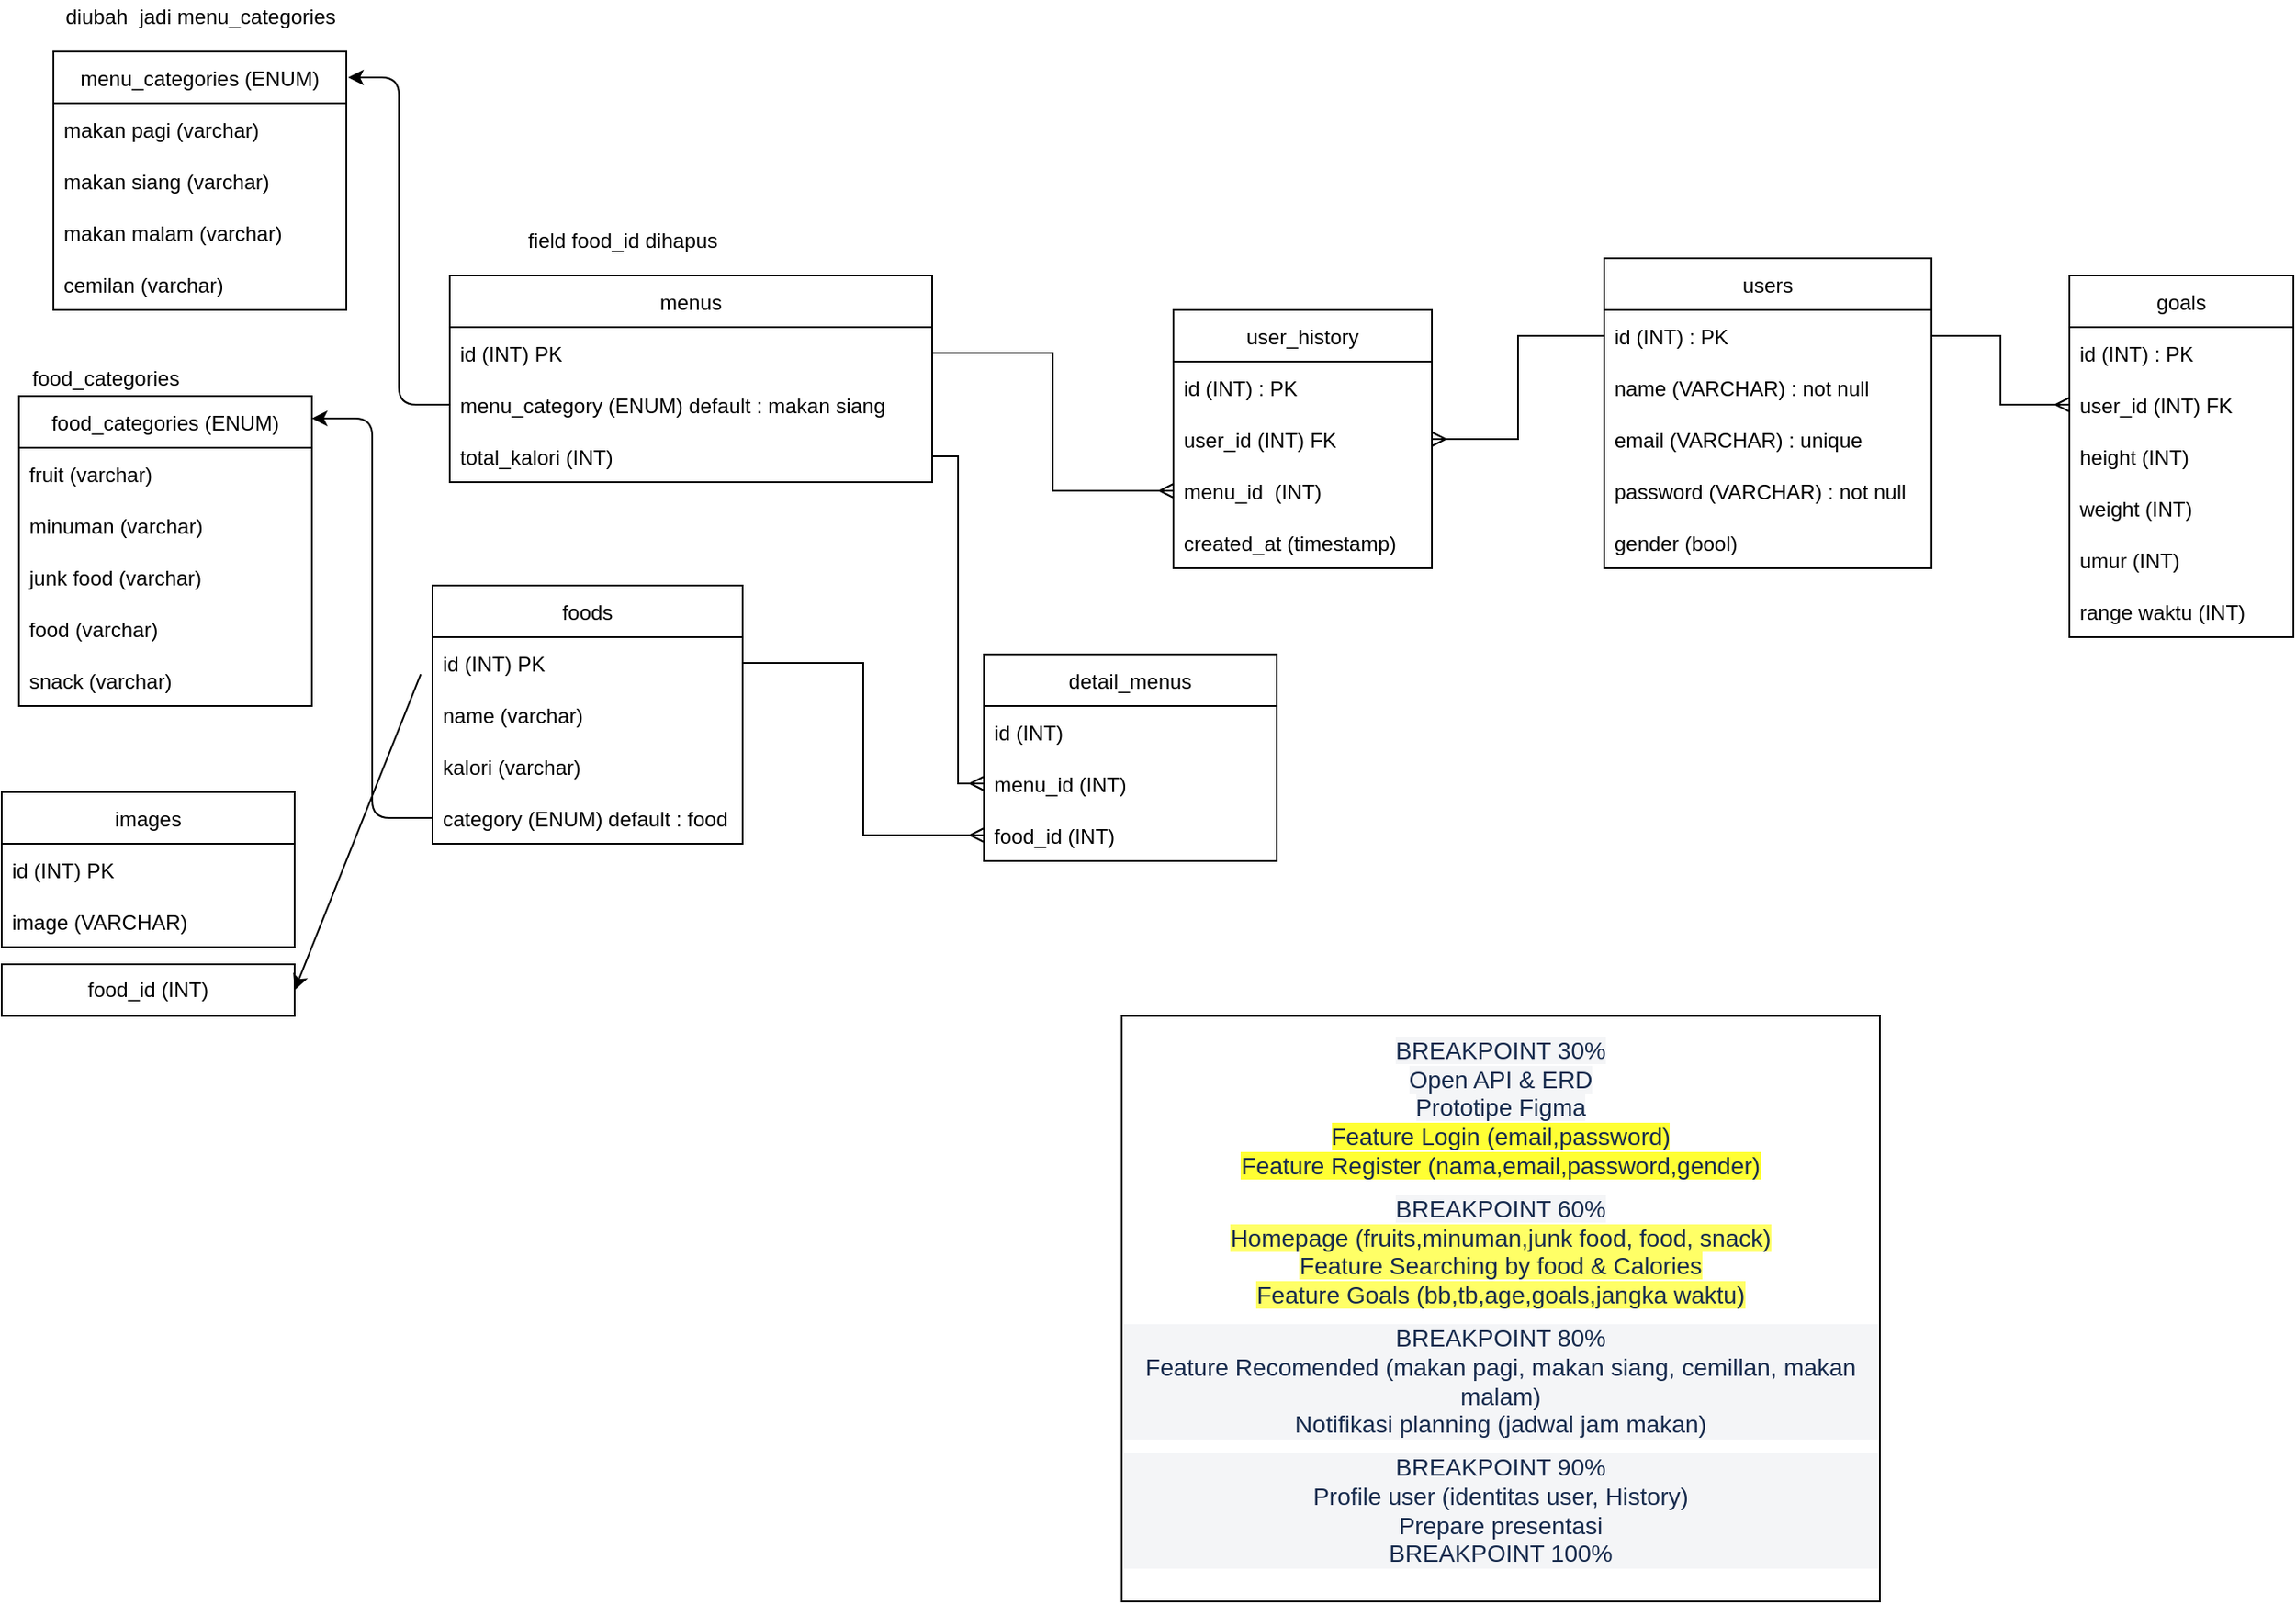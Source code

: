 <mxfile>
    <diagram id="cJwIZMxX6NavqjxChlhD" name="Page-1">
        <mxGraphModel dx="703" dy="1438" grid="1" gridSize="10" guides="1" tooltips="1" connect="1" arrows="1" fold="1" page="1" pageScale="1" pageWidth="1100" pageHeight="850" math="0" shadow="0">
            <root>
                <mxCell id="0"/>
                <mxCell id="1" parent="0"/>
                <mxCell id="2" value="users" style="swimlane;fontStyle=0;childLayout=stackLayout;horizontal=1;startSize=30;horizontalStack=0;resizeParent=1;resizeParentMax=0;resizeLast=0;collapsible=1;marginBottom=0;" parent="1" vertex="1">
                    <mxGeometry x="1010" y="-60" width="190" height="180" as="geometry"/>
                </mxCell>
                <mxCell id="3" value="id (INT) : PK" style="text;strokeColor=none;fillColor=none;align=left;verticalAlign=middle;spacingLeft=4;spacingRight=4;overflow=hidden;points=[[0,0.5],[1,0.5]];portConstraint=eastwest;rotatable=0;" parent="2" vertex="1">
                    <mxGeometry y="30" width="190" height="30" as="geometry"/>
                </mxCell>
                <mxCell id="4" value="name (VARCHAR) : not null" style="text;strokeColor=none;fillColor=none;align=left;verticalAlign=middle;spacingLeft=4;spacingRight=4;overflow=hidden;points=[[0,0.5],[1,0.5]];portConstraint=eastwest;rotatable=0;" parent="2" vertex="1">
                    <mxGeometry y="60" width="190" height="30" as="geometry"/>
                </mxCell>
                <mxCell id="5" value="email (VARCHAR) : unique" style="text;strokeColor=none;fillColor=none;align=left;verticalAlign=middle;spacingLeft=4;spacingRight=4;overflow=hidden;points=[[0,0.5],[1,0.5]];portConstraint=eastwest;rotatable=0;" parent="2" vertex="1">
                    <mxGeometry y="90" width="190" height="30" as="geometry"/>
                </mxCell>
                <mxCell id="6" value="password (VARCHAR) : not null" style="text;strokeColor=none;fillColor=none;align=left;verticalAlign=middle;spacingLeft=4;spacingRight=4;overflow=hidden;points=[[0,0.5],[1,0.5]];portConstraint=eastwest;rotatable=0;" parent="2" vertex="1">
                    <mxGeometry y="120" width="190" height="30" as="geometry"/>
                </mxCell>
                <mxCell id="162" value="gender (bool)" style="text;strokeColor=none;fillColor=none;align=left;verticalAlign=middle;spacingLeft=4;spacingRight=4;overflow=hidden;points=[[0,0.5],[1,0.5]];portConstraint=eastwest;rotatable=0;" parent="2" vertex="1">
                    <mxGeometry y="150" width="190" height="30" as="geometry"/>
                </mxCell>
                <mxCell id="102" value="food_categories (ENUM)" style="swimlane;fontStyle=0;childLayout=stackLayout;horizontal=1;startSize=30;horizontalStack=0;resizeParent=1;resizeParentMax=0;resizeLast=0;collapsible=1;marginBottom=0;" parent="1" vertex="1">
                    <mxGeometry x="90" y="20" width="170" height="180" as="geometry"/>
                </mxCell>
                <mxCell id="104" value="fruit (varchar)" style="text;strokeColor=none;fillColor=none;align=left;verticalAlign=middle;spacingLeft=4;spacingRight=4;overflow=hidden;points=[[0,0.5],[1,0.5]];portConstraint=eastwest;rotatable=0;" parent="102" vertex="1">
                    <mxGeometry y="30" width="170" height="30" as="geometry"/>
                </mxCell>
                <mxCell id="177" value="minuman (varchar)" style="text;strokeColor=none;fillColor=none;align=left;verticalAlign=middle;spacingLeft=4;spacingRight=4;overflow=hidden;points=[[0,0.5],[1,0.5]];portConstraint=eastwest;rotatable=0;" parent="102" vertex="1">
                    <mxGeometry y="60" width="170" height="30" as="geometry"/>
                </mxCell>
                <mxCell id="178" value="junk food (varchar)" style="text;strokeColor=none;fillColor=none;align=left;verticalAlign=middle;spacingLeft=4;spacingRight=4;overflow=hidden;points=[[0,0.5],[1,0.5]];portConstraint=eastwest;rotatable=0;" parent="102" vertex="1">
                    <mxGeometry y="90" width="170" height="30" as="geometry"/>
                </mxCell>
                <mxCell id="179" value="food (varchar)" style="text;strokeColor=none;fillColor=none;align=left;verticalAlign=middle;spacingLeft=4;spacingRight=4;overflow=hidden;points=[[0,0.5],[1,0.5]];portConstraint=eastwest;rotatable=0;" parent="102" vertex="1">
                    <mxGeometry y="120" width="170" height="30" as="geometry"/>
                </mxCell>
                <mxCell id="180" value="snack (varchar)" style="text;strokeColor=none;fillColor=none;align=left;verticalAlign=middle;spacingLeft=4;spacingRight=4;overflow=hidden;points=[[0,0.5],[1,0.5]];portConstraint=eastwest;rotatable=0;" parent="102" vertex="1">
                    <mxGeometry y="150" width="170" height="30" as="geometry"/>
                </mxCell>
                <mxCell id="115" value="images" style="swimlane;fontStyle=0;childLayout=stackLayout;horizontal=1;startSize=30;horizontalStack=0;resizeParent=1;resizeParentMax=0;resizeLast=0;collapsible=1;marginBottom=0;" parent="1" vertex="1">
                    <mxGeometry x="80" y="250" width="170" height="90" as="geometry"/>
                </mxCell>
                <mxCell id="116" value="id (INT) PK" style="text;strokeColor=none;fillColor=none;align=left;verticalAlign=middle;spacingLeft=4;spacingRight=4;overflow=hidden;points=[[0,0.5],[1,0.5]];portConstraint=eastwest;rotatable=0;" parent="115" vertex="1">
                    <mxGeometry y="30" width="170" height="30" as="geometry"/>
                </mxCell>
                <mxCell id="117" value="image (VARCHAR) " style="text;strokeColor=none;fillColor=none;align=left;verticalAlign=middle;spacingLeft=4;spacingRight=4;overflow=hidden;points=[[0,0.5],[1,0.5]];portConstraint=eastwest;rotatable=0;" parent="115" vertex="1">
                    <mxGeometry y="60" width="170" height="30" as="geometry"/>
                </mxCell>
                <mxCell id="155" value="foods" style="swimlane;fontStyle=0;childLayout=stackLayout;horizontal=1;startSize=30;horizontalStack=0;resizeParent=1;resizeParentMax=0;resizeLast=0;collapsible=1;marginBottom=0;" parent="1" vertex="1">
                    <mxGeometry x="330" y="130" width="180" height="150" as="geometry"/>
                </mxCell>
                <mxCell id="156" value="id (INT) PK" style="text;strokeColor=none;fillColor=none;align=left;verticalAlign=middle;spacingLeft=4;spacingRight=4;overflow=hidden;points=[[0,0.5],[1,0.5]];portConstraint=eastwest;rotatable=0;" parent="155" vertex="1">
                    <mxGeometry y="30" width="180" height="30" as="geometry"/>
                </mxCell>
                <mxCell id="157" value="name (varchar)" style="text;strokeColor=none;fillColor=none;align=left;verticalAlign=middle;spacingLeft=4;spacingRight=4;overflow=hidden;points=[[0,0.5],[1,0.5]];portConstraint=eastwest;rotatable=0;" parent="155" vertex="1">
                    <mxGeometry y="60" width="180" height="30" as="geometry"/>
                </mxCell>
                <mxCell id="158" value="kalori (varchar)" style="text;strokeColor=none;fillColor=none;align=left;verticalAlign=middle;spacingLeft=4;spacingRight=4;overflow=hidden;points=[[0,0.5],[1,0.5]];portConstraint=eastwest;rotatable=0;" parent="155" vertex="1">
                    <mxGeometry y="90" width="180" height="30" as="geometry"/>
                </mxCell>
                <mxCell id="159" value="category (ENUM) default : food" style="text;strokeColor=none;fillColor=none;align=left;verticalAlign=middle;spacingLeft=4;spacingRight=4;overflow=hidden;points=[[0,0.5],[1,0.5]];portConstraint=eastwest;rotatable=0;" parent="155" vertex="1">
                    <mxGeometry y="120" width="180" height="30" as="geometry"/>
                </mxCell>
                <mxCell id="163" value="goals" style="swimlane;fontStyle=0;childLayout=stackLayout;horizontal=1;startSize=30;horizontalStack=0;resizeParent=1;resizeParentMax=0;resizeLast=0;collapsible=1;marginBottom=0;" parent="1" vertex="1">
                    <mxGeometry x="1280" y="-50" width="130" height="210" as="geometry"/>
                </mxCell>
                <mxCell id="164" value="id (INT) : PK" style="text;strokeColor=none;fillColor=none;align=left;verticalAlign=middle;spacingLeft=4;spacingRight=4;overflow=hidden;points=[[0,0.5],[1,0.5]];portConstraint=eastwest;rotatable=0;" parent="163" vertex="1">
                    <mxGeometry y="30" width="130" height="30" as="geometry"/>
                </mxCell>
                <mxCell id="173" value="user_id (INT) FK" style="text;strokeColor=none;fillColor=none;align=left;verticalAlign=middle;spacingLeft=4;spacingRight=4;overflow=hidden;points=[[0,0.5],[1,0.5]];portConstraint=eastwest;rotatable=0;" parent="163" vertex="1">
                    <mxGeometry y="60" width="130" height="30" as="geometry"/>
                </mxCell>
                <mxCell id="168" value="height (INT)" style="text;strokeColor=none;fillColor=none;align=left;verticalAlign=middle;spacingLeft=4;spacingRight=4;overflow=hidden;points=[[0,0.5],[1,0.5]];portConstraint=eastwest;rotatable=0;" parent="163" vertex="1">
                    <mxGeometry y="90" width="130" height="30" as="geometry"/>
                </mxCell>
                <mxCell id="169" value="weight (INT)" style="text;strokeColor=none;fillColor=none;align=left;verticalAlign=middle;spacingLeft=4;spacingRight=4;overflow=hidden;points=[[0,0.5],[1,0.5]];portConstraint=eastwest;rotatable=0;" parent="163" vertex="1">
                    <mxGeometry y="120" width="130" height="30" as="geometry"/>
                </mxCell>
                <mxCell id="170" value="umur (INT)" style="text;strokeColor=none;fillColor=none;align=left;verticalAlign=middle;spacingLeft=4;spacingRight=4;overflow=hidden;points=[[0,0.5],[1,0.5]];portConstraint=eastwest;rotatable=0;" parent="163" vertex="1">
                    <mxGeometry y="150" width="130" height="30" as="geometry"/>
                </mxCell>
                <mxCell id="172" value="range waktu (INT)" style="text;strokeColor=none;fillColor=none;align=left;verticalAlign=middle;spacingLeft=4;spacingRight=4;overflow=hidden;points=[[0,0.5],[1,0.5]];portConstraint=eastwest;rotatable=0;" parent="163" vertex="1">
                    <mxGeometry y="180" width="130" height="30" as="geometry"/>
                </mxCell>
                <mxCell id="182" style="edgeStyle=elbowEdgeStyle;html=1;exitX=0;exitY=0.5;exitDx=0;exitDy=0;entryX=1;entryY=0.072;entryDx=0;entryDy=0;entryPerimeter=0;" parent="1" source="159" target="102" edge="1">
                    <mxGeometry relative="1" as="geometry">
                        <mxPoint x="690.0" y="215.0" as="targetPoint"/>
                        <mxPoint x="590" y="230" as="sourcePoint"/>
                    </mxGeometry>
                </mxCell>
                <mxCell id="183" value="&lt;p dir=&quot;auto&quot; style=&quot;margin: 0px 0px 8px ; color: rgb(23 , 43 , 77) ; font-size: 14px&quot;&gt;&lt;span style=&quot;background-color: rgb(244 , 245 , 247)&quot;&gt;BREAKPOINT 30%&lt;/span&gt;&lt;br&gt;&lt;span style=&quot;background-color: rgb(244 , 245 , 247)&quot;&gt;Open API &amp;amp; ERD&lt;/span&gt;&lt;br&gt;&lt;span style=&quot;background-color: rgb(244 , 245 , 247)&quot;&gt;Prototipe Figma&lt;/span&gt;&lt;br&gt;&lt;span style=&quot;background-color: rgb(255 , 255 , 51)&quot;&gt;Feature Login (email,password)&lt;br&gt;Feature Register (nama,email,password,gender)&lt;/span&gt;&lt;/p&gt;&lt;p dir=&quot;auto&quot; style=&quot;margin: 0px 0px 8px ; color: rgb(23 , 43 , 77) ; font-size: 14px&quot;&gt;&lt;span style=&quot;background-color: rgb(244 , 245 , 247)&quot;&gt;BREAKPOINT 60%&lt;/span&gt;&lt;br&gt;&lt;span style=&quot;background-color: rgb(255 , 255 , 102)&quot;&gt;Homepage (fruits,minuman,junk food, food, snack)&lt;br&gt;Feature Searching by food &amp;amp; Calories&lt;/span&gt;&lt;br&gt;&lt;span style=&quot;background-color: rgb(255 , 255 , 102)&quot;&gt;Feature Goals (bb,tb,age,goals,jangka waktu)&lt;/span&gt;&lt;/p&gt;&lt;p dir=&quot;auto&quot; style=&quot;margin: 0px 0px 8px ; color: rgb(23 , 43 , 77) ; font-family: , &amp;#34;blinkmacsystemfont&amp;#34; , &amp;#34;segoe ui&amp;#34; , &amp;#34;roboto&amp;#34; , &amp;#34;noto sans&amp;#34; , &amp;#34;ubuntu&amp;#34; , &amp;#34;droid sans&amp;#34; , &amp;#34;helvetica neue&amp;#34; , sans-serif ; font-size: 14px ; background-color: rgb(244 , 245 , 247)&quot;&gt;BREAKPOINT 80%&lt;br&gt;Feature Recomended (makan pagi, makan siang, cemillan, makan malam)&lt;br&gt;Notifikasi planning (jadwal jam makan)&lt;/p&gt;&lt;p dir=&quot;auto&quot; style=&quot;margin: 0px 0px 8px ; color: rgb(23 , 43 , 77) ; font-family: , &amp;#34;blinkmacsystemfont&amp;#34; , &amp;#34;segoe ui&amp;#34; , &amp;#34;roboto&amp;#34; , &amp;#34;noto sans&amp;#34; , &amp;#34;ubuntu&amp;#34; , &amp;#34;droid sans&amp;#34; , &amp;#34;helvetica neue&amp;#34; , sans-serif ; font-size: 14px ; background-color: rgb(244 , 245 , 247)&quot;&gt;BREAKPOINT 90%&lt;br&gt;Profile user (identitas user, History)&lt;br&gt;Prepare presentasi&lt;br&gt;BREAKPOINT 100%&lt;/p&gt;" style="whiteSpace=wrap;html=1;" parent="1" vertex="1">
                    <mxGeometry x="730" y="380" width="440" height="340" as="geometry"/>
                </mxCell>
                <mxCell id="186" value="menus" style="swimlane;fontStyle=0;childLayout=stackLayout;horizontal=1;startSize=30;horizontalStack=0;resizeParent=1;resizeParentMax=0;resizeLast=0;collapsible=1;marginBottom=0;" parent="1" vertex="1">
                    <mxGeometry x="340" y="-50" width="280" height="120" as="geometry"/>
                </mxCell>
                <mxCell id="187" value="id (INT) PK" style="text;strokeColor=none;fillColor=none;align=left;verticalAlign=middle;spacingLeft=4;spacingRight=4;overflow=hidden;points=[[0,0.5],[1,0.5]];portConstraint=eastwest;rotatable=0;" parent="186" vertex="1">
                    <mxGeometry y="30" width="280" height="30" as="geometry"/>
                </mxCell>
                <mxCell id="190" value="menu_category (ENUM) default : makan siang" style="text;strokeColor=none;fillColor=none;align=left;verticalAlign=middle;spacingLeft=4;spacingRight=4;overflow=hidden;points=[[0,0.5],[1,0.5]];portConstraint=eastwest;rotatable=0;" parent="186" vertex="1">
                    <mxGeometry y="60" width="280" height="30" as="geometry"/>
                </mxCell>
                <mxCell id="229" value="total_kalori (INT)" style="text;strokeColor=none;fillColor=none;align=left;verticalAlign=middle;spacingLeft=4;spacingRight=4;overflow=hidden;points=[[0,0.5],[1,0.5]];portConstraint=eastwest;rotatable=0;" parent="186" vertex="1">
                    <mxGeometry y="90" width="280" height="30" as="geometry"/>
                </mxCell>
                <mxCell id="192" value="menu_categories (ENUM)" style="swimlane;fontStyle=0;childLayout=stackLayout;horizontal=1;startSize=30;horizontalStack=0;resizeParent=1;resizeParentMax=0;resizeLast=0;collapsible=1;marginBottom=0;" parent="1" vertex="1">
                    <mxGeometry x="110" y="-180" width="170" height="150" as="geometry"/>
                </mxCell>
                <mxCell id="193" value="makan pagi (varchar)" style="text;strokeColor=none;fillColor=none;align=left;verticalAlign=middle;spacingLeft=4;spacingRight=4;overflow=hidden;points=[[0,0.5],[1,0.5]];portConstraint=eastwest;rotatable=0;" parent="192" vertex="1">
                    <mxGeometry y="30" width="170" height="30" as="geometry"/>
                </mxCell>
                <mxCell id="194" value="makan siang (varchar)" style="text;strokeColor=none;fillColor=none;align=left;verticalAlign=middle;spacingLeft=4;spacingRight=4;overflow=hidden;points=[[0,0.5],[1,0.5]];portConstraint=eastwest;rotatable=0;" parent="192" vertex="1">
                    <mxGeometry y="60" width="170" height="30" as="geometry"/>
                </mxCell>
                <mxCell id="195" value="makan malam (varchar)" style="text;strokeColor=none;fillColor=none;align=left;verticalAlign=middle;spacingLeft=4;spacingRight=4;overflow=hidden;points=[[0,0.5],[1,0.5]];portConstraint=eastwest;rotatable=0;" parent="192" vertex="1">
                    <mxGeometry y="90" width="170" height="30" as="geometry"/>
                </mxCell>
                <mxCell id="196" value="cemilan (varchar)" style="text;strokeColor=none;fillColor=none;align=left;verticalAlign=middle;spacingLeft=4;spacingRight=4;overflow=hidden;points=[[0,0.5],[1,0.5]];portConstraint=eastwest;rotatable=0;" parent="192" vertex="1">
                    <mxGeometry y="120" width="170" height="30" as="geometry"/>
                </mxCell>
                <mxCell id="199" value="" style="edgeStyle=elbowEdgeStyle;fontSize=12;html=1;endArrow=ERmany;rounded=0;exitX=1;exitY=0.5;exitDx=0;exitDy=0;entryX=0;entryY=0.5;entryDx=0;entryDy=0;" parent="1" target="204" edge="1">
                    <mxGeometry width="100" height="100" relative="1" as="geometry">
                        <mxPoint x="620" y="55" as="sourcePoint"/>
                        <mxPoint x="840" y="80" as="targetPoint"/>
                    </mxGeometry>
                </mxCell>
                <mxCell id="202" value="detail_menus" style="swimlane;fontStyle=0;childLayout=stackLayout;horizontal=1;startSize=30;horizontalStack=0;resizeParent=1;resizeParentMax=0;resizeLast=0;collapsible=1;marginBottom=0;" parent="1" vertex="1">
                    <mxGeometry x="650" y="170" width="170" height="120" as="geometry"/>
                </mxCell>
                <mxCell id="203" value="id (INT)" style="text;strokeColor=none;fillColor=none;align=left;verticalAlign=middle;spacingLeft=4;spacingRight=4;overflow=hidden;points=[[0,0.5],[1,0.5]];portConstraint=eastwest;rotatable=0;" parent="202" vertex="1">
                    <mxGeometry y="30" width="170" height="30" as="geometry"/>
                </mxCell>
                <mxCell id="204" value="menu_id (INT)" style="text;strokeColor=none;fillColor=none;align=left;verticalAlign=middle;spacingLeft=4;spacingRight=4;overflow=hidden;points=[[0,0.5],[1,0.5]];portConstraint=eastwest;rotatable=0;" parent="202" vertex="1">
                    <mxGeometry y="60" width="170" height="30" as="geometry"/>
                </mxCell>
                <mxCell id="205" value="food_id (INT)" style="text;strokeColor=none;fillColor=none;align=left;verticalAlign=middle;spacingLeft=4;spacingRight=4;overflow=hidden;points=[[0,0.5],[1,0.5]];portConstraint=eastwest;rotatable=0;" parent="202" vertex="1">
                    <mxGeometry y="90" width="170" height="30" as="geometry"/>
                </mxCell>
                <mxCell id="214" value="" style="edgeStyle=elbowEdgeStyle;fontSize=12;html=1;endArrow=ERmany;rounded=0;exitX=1;exitY=0.5;exitDx=0;exitDy=0;entryX=0;entryY=0.5;entryDx=0;entryDy=0;" parent="1" source="156" target="205" edge="1">
                    <mxGeometry width="100" height="100" relative="1" as="geometry">
                        <mxPoint x="630" y="175" as="sourcePoint"/>
                        <mxPoint x="570" y="90" as="targetPoint"/>
                    </mxGeometry>
                </mxCell>
                <mxCell id="215" style="edgeStyle=elbowEdgeStyle;html=1;exitX=0;exitY=0.5;exitDx=0;exitDy=0;entryX=1.006;entryY=0.1;entryDx=0;entryDy=0;entryPerimeter=0;" parent="1" source="190" target="192" edge="1">
                    <mxGeometry relative="1" as="geometry">
                        <mxPoint x="1048.13" y="301.74" as="targetPoint"/>
                        <mxPoint x="1010" y="250" as="sourcePoint"/>
                    </mxGeometry>
                </mxCell>
                <mxCell id="216" value="" style="edgeStyle=elbowEdgeStyle;fontSize=12;html=1;endArrow=ERmany;rounded=0;exitX=1;exitY=0.5;exitDx=0;exitDy=0;entryX=0;entryY=0.5;entryDx=0;entryDy=0;" parent="1" source="3" target="173" edge="1">
                    <mxGeometry width="100" height="100" relative="1" as="geometry">
                        <mxPoint x="1450" y="220" as="sourcePoint"/>
                        <mxPoint x="1360" y="180" as="targetPoint"/>
                    </mxGeometry>
                </mxCell>
                <mxCell id="217" value="user_history" style="swimlane;fontStyle=0;childLayout=stackLayout;horizontal=1;startSize=30;horizontalStack=0;resizeParent=1;resizeParentMax=0;resizeLast=0;collapsible=1;marginBottom=0;" parent="1" vertex="1">
                    <mxGeometry x="760" y="-30" width="150" height="150" as="geometry"/>
                </mxCell>
                <mxCell id="218" value="id (INT) : PK" style="text;strokeColor=none;fillColor=none;align=left;verticalAlign=middle;spacingLeft=4;spacingRight=4;overflow=hidden;points=[[0,0.5],[1,0.5]];portConstraint=eastwest;rotatable=0;" parent="217" vertex="1">
                    <mxGeometry y="30" width="150" height="30" as="geometry"/>
                </mxCell>
                <mxCell id="219" value="user_id (INT) FK" style="text;strokeColor=none;fillColor=none;align=left;verticalAlign=middle;spacingLeft=4;spacingRight=4;overflow=hidden;points=[[0,0.5],[1,0.5]];portConstraint=eastwest;rotatable=0;" parent="217" vertex="1">
                    <mxGeometry y="60" width="150" height="30" as="geometry"/>
                </mxCell>
                <mxCell id="223" value="menu_id  (INT)" style="text;strokeColor=none;fillColor=none;align=left;verticalAlign=middle;spacingLeft=4;spacingRight=4;overflow=hidden;points=[[0,0.5],[1,0.5]];portConstraint=eastwest;rotatable=0;" parent="217" vertex="1">
                    <mxGeometry y="90" width="150" height="30" as="geometry"/>
                </mxCell>
                <mxCell id="228" value="created_at (timestamp)" style="text;strokeColor=none;fillColor=none;align=left;verticalAlign=middle;spacingLeft=4;spacingRight=4;overflow=hidden;points=[[0,0.5],[1,0.5]];portConstraint=eastwest;rotatable=0;" parent="217" vertex="1">
                    <mxGeometry y="120" width="150" height="30" as="geometry"/>
                </mxCell>
                <mxCell id="224" value="" style="edgeStyle=elbowEdgeStyle;fontSize=12;html=1;endArrow=ERmany;rounded=0;exitX=1;exitY=0.5;exitDx=0;exitDy=0;entryX=0;entryY=0.5;entryDx=0;entryDy=0;" parent="1" source="187" target="223" edge="1">
                    <mxGeometry width="100" height="100" relative="1" as="geometry">
                        <mxPoint x="700" y="-60" as="sourcePoint"/>
                        <mxPoint x="730" y="110" as="targetPoint"/>
                    </mxGeometry>
                </mxCell>
                <mxCell id="225" value="" style="edgeStyle=elbowEdgeStyle;fontSize=12;html=1;endArrow=ERmany;rounded=0;exitX=0;exitY=0.5;exitDx=0;exitDy=0;entryX=1;entryY=0.5;entryDx=0;entryDy=0;" parent="1" source="3" target="219" edge="1">
                    <mxGeometry width="100" height="100" relative="1" as="geometry">
                        <mxPoint x="1000" y="-10" as="sourcePoint"/>
                        <mxPoint x="1230" y="70" as="targetPoint"/>
                    </mxGeometry>
                </mxCell>
                <mxCell id="230" value="diubah&amp;nbsp; jadi menu_categories" style="text;html=1;align=center;verticalAlign=middle;resizable=0;points=[];autosize=1;strokeColor=none;fillColor=none;" vertex="1" parent="1">
                    <mxGeometry x="110" y="-210" width="170" height="20" as="geometry"/>
                </mxCell>
                <mxCell id="231" value="food_categories" style="text;html=1;align=center;verticalAlign=middle;resizable=0;points=[];autosize=1;strokeColor=none;fillColor=none;" vertex="1" parent="1">
                    <mxGeometry x="90" width="100" height="20" as="geometry"/>
                </mxCell>
                <mxCell id="233" value="field food_id dihapus" style="text;html=1;align=center;verticalAlign=middle;resizable=0;points=[];autosize=1;strokeColor=none;fillColor=none;" vertex="1" parent="1">
                    <mxGeometry x="380" y="-80" width="120" height="20" as="geometry"/>
                </mxCell>
                <mxCell id="234" value="&lt;span style=&quot;text-align: left&quot;&gt;food_id (INT)&lt;/span&gt;" style="whiteSpace=wrap;html=1;" vertex="1" parent="1">
                    <mxGeometry x="80" y="350" width="170" height="30" as="geometry"/>
                </mxCell>
                <mxCell id="235" style="edgeStyle=none;html=1;entryX=1;entryY=0.5;entryDx=0;entryDy=0;exitX=-0.038;exitY=0.719;exitDx=0;exitDy=0;exitPerimeter=0;" edge="1" parent="1" source="156" target="234">
                    <mxGeometry relative="1" as="geometry"/>
                </mxCell>
            </root>
        </mxGraphModel>
    </diagram>
</mxfile>